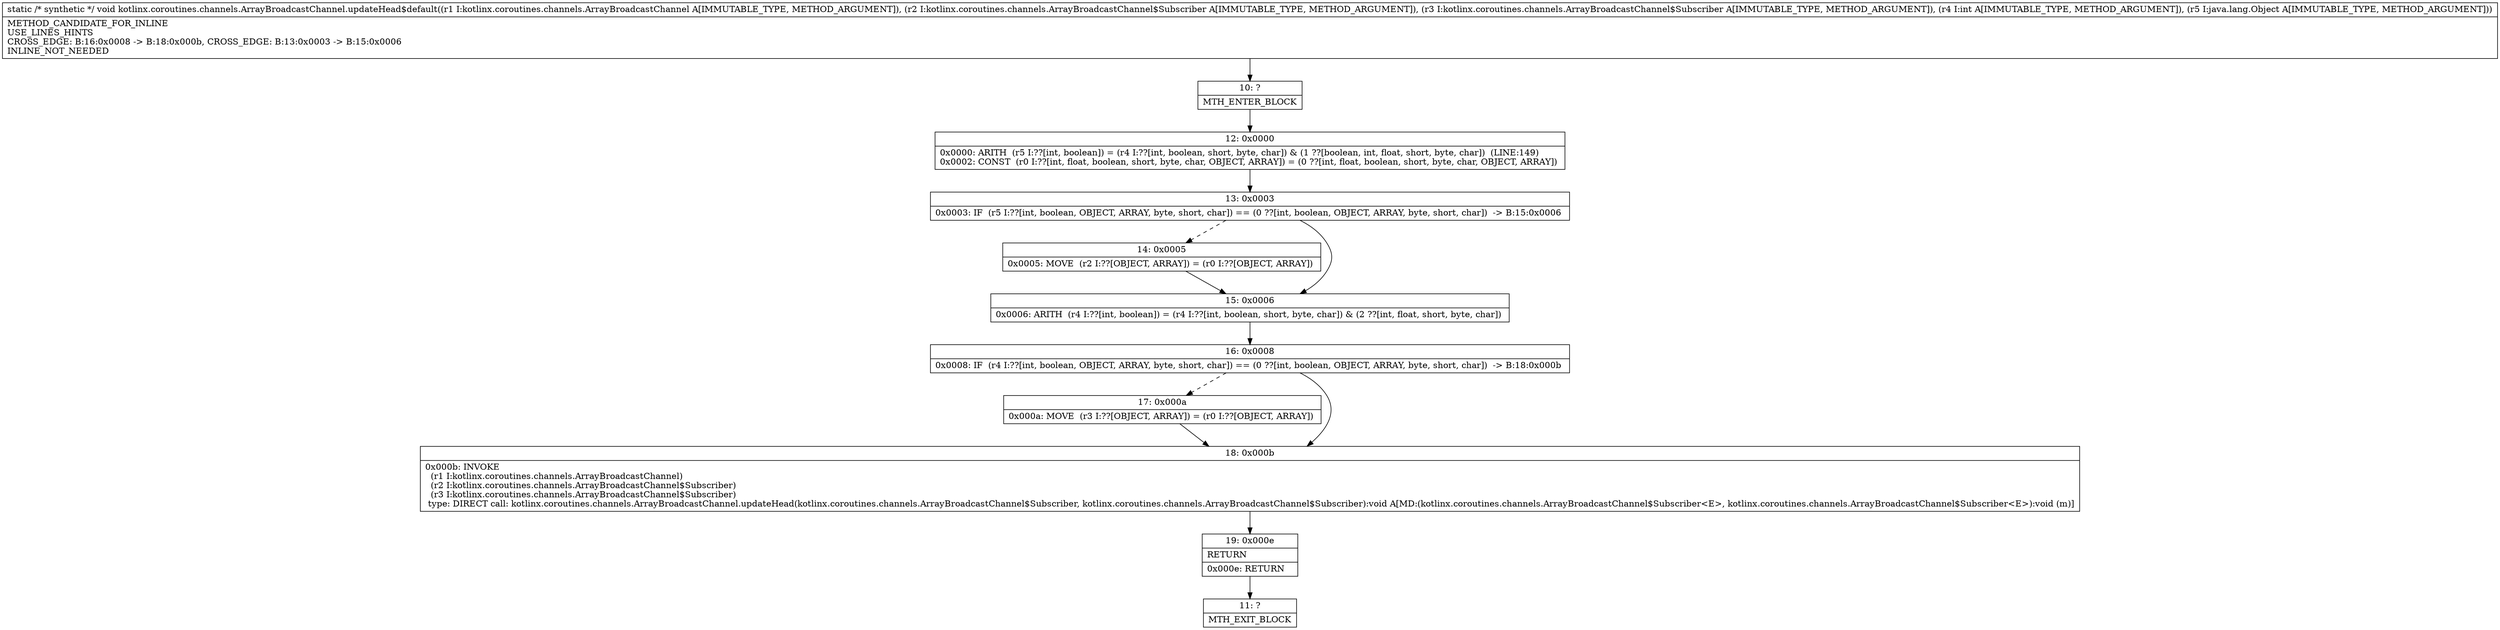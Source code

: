 digraph "CFG forkotlinx.coroutines.channels.ArrayBroadcastChannel.updateHead$default(Lkotlinx\/coroutines\/channels\/ArrayBroadcastChannel;Lkotlinx\/coroutines\/channels\/ArrayBroadcastChannel$Subscriber;Lkotlinx\/coroutines\/channels\/ArrayBroadcastChannel$Subscriber;ILjava\/lang\/Object;)V" {
Node_10 [shape=record,label="{10\:\ ?|MTH_ENTER_BLOCK\l}"];
Node_12 [shape=record,label="{12\:\ 0x0000|0x0000: ARITH  (r5 I:??[int, boolean]) = (r4 I:??[int, boolean, short, byte, char]) & (1 ??[boolean, int, float, short, byte, char])  (LINE:149)\l0x0002: CONST  (r0 I:??[int, float, boolean, short, byte, char, OBJECT, ARRAY]) = (0 ??[int, float, boolean, short, byte, char, OBJECT, ARRAY]) \l}"];
Node_13 [shape=record,label="{13\:\ 0x0003|0x0003: IF  (r5 I:??[int, boolean, OBJECT, ARRAY, byte, short, char]) == (0 ??[int, boolean, OBJECT, ARRAY, byte, short, char])  \-\> B:15:0x0006 \l}"];
Node_14 [shape=record,label="{14\:\ 0x0005|0x0005: MOVE  (r2 I:??[OBJECT, ARRAY]) = (r0 I:??[OBJECT, ARRAY]) \l}"];
Node_15 [shape=record,label="{15\:\ 0x0006|0x0006: ARITH  (r4 I:??[int, boolean]) = (r4 I:??[int, boolean, short, byte, char]) & (2 ??[int, float, short, byte, char]) \l}"];
Node_16 [shape=record,label="{16\:\ 0x0008|0x0008: IF  (r4 I:??[int, boolean, OBJECT, ARRAY, byte, short, char]) == (0 ??[int, boolean, OBJECT, ARRAY, byte, short, char])  \-\> B:18:0x000b \l}"];
Node_17 [shape=record,label="{17\:\ 0x000a|0x000a: MOVE  (r3 I:??[OBJECT, ARRAY]) = (r0 I:??[OBJECT, ARRAY]) \l}"];
Node_18 [shape=record,label="{18\:\ 0x000b|0x000b: INVOKE  \l  (r1 I:kotlinx.coroutines.channels.ArrayBroadcastChannel)\l  (r2 I:kotlinx.coroutines.channels.ArrayBroadcastChannel$Subscriber)\l  (r3 I:kotlinx.coroutines.channels.ArrayBroadcastChannel$Subscriber)\l type: DIRECT call: kotlinx.coroutines.channels.ArrayBroadcastChannel.updateHead(kotlinx.coroutines.channels.ArrayBroadcastChannel$Subscriber, kotlinx.coroutines.channels.ArrayBroadcastChannel$Subscriber):void A[MD:(kotlinx.coroutines.channels.ArrayBroadcastChannel$Subscriber\<E\>, kotlinx.coroutines.channels.ArrayBroadcastChannel$Subscriber\<E\>):void (m)]\l}"];
Node_19 [shape=record,label="{19\:\ 0x000e|RETURN\l|0x000e: RETURN   \l}"];
Node_11 [shape=record,label="{11\:\ ?|MTH_EXIT_BLOCK\l}"];
MethodNode[shape=record,label="{static \/* synthetic *\/ void kotlinx.coroutines.channels.ArrayBroadcastChannel.updateHead$default((r1 I:kotlinx.coroutines.channels.ArrayBroadcastChannel A[IMMUTABLE_TYPE, METHOD_ARGUMENT]), (r2 I:kotlinx.coroutines.channels.ArrayBroadcastChannel$Subscriber A[IMMUTABLE_TYPE, METHOD_ARGUMENT]), (r3 I:kotlinx.coroutines.channels.ArrayBroadcastChannel$Subscriber A[IMMUTABLE_TYPE, METHOD_ARGUMENT]), (r4 I:int A[IMMUTABLE_TYPE, METHOD_ARGUMENT]), (r5 I:java.lang.Object A[IMMUTABLE_TYPE, METHOD_ARGUMENT]))  | METHOD_CANDIDATE_FOR_INLINE\lUSE_LINES_HINTS\lCROSS_EDGE: B:16:0x0008 \-\> B:18:0x000b, CROSS_EDGE: B:13:0x0003 \-\> B:15:0x0006\lINLINE_NOT_NEEDED\l}"];
MethodNode -> Node_10;Node_10 -> Node_12;
Node_12 -> Node_13;
Node_13 -> Node_14[style=dashed];
Node_13 -> Node_15;
Node_14 -> Node_15;
Node_15 -> Node_16;
Node_16 -> Node_17[style=dashed];
Node_16 -> Node_18;
Node_17 -> Node_18;
Node_18 -> Node_19;
Node_19 -> Node_11;
}

